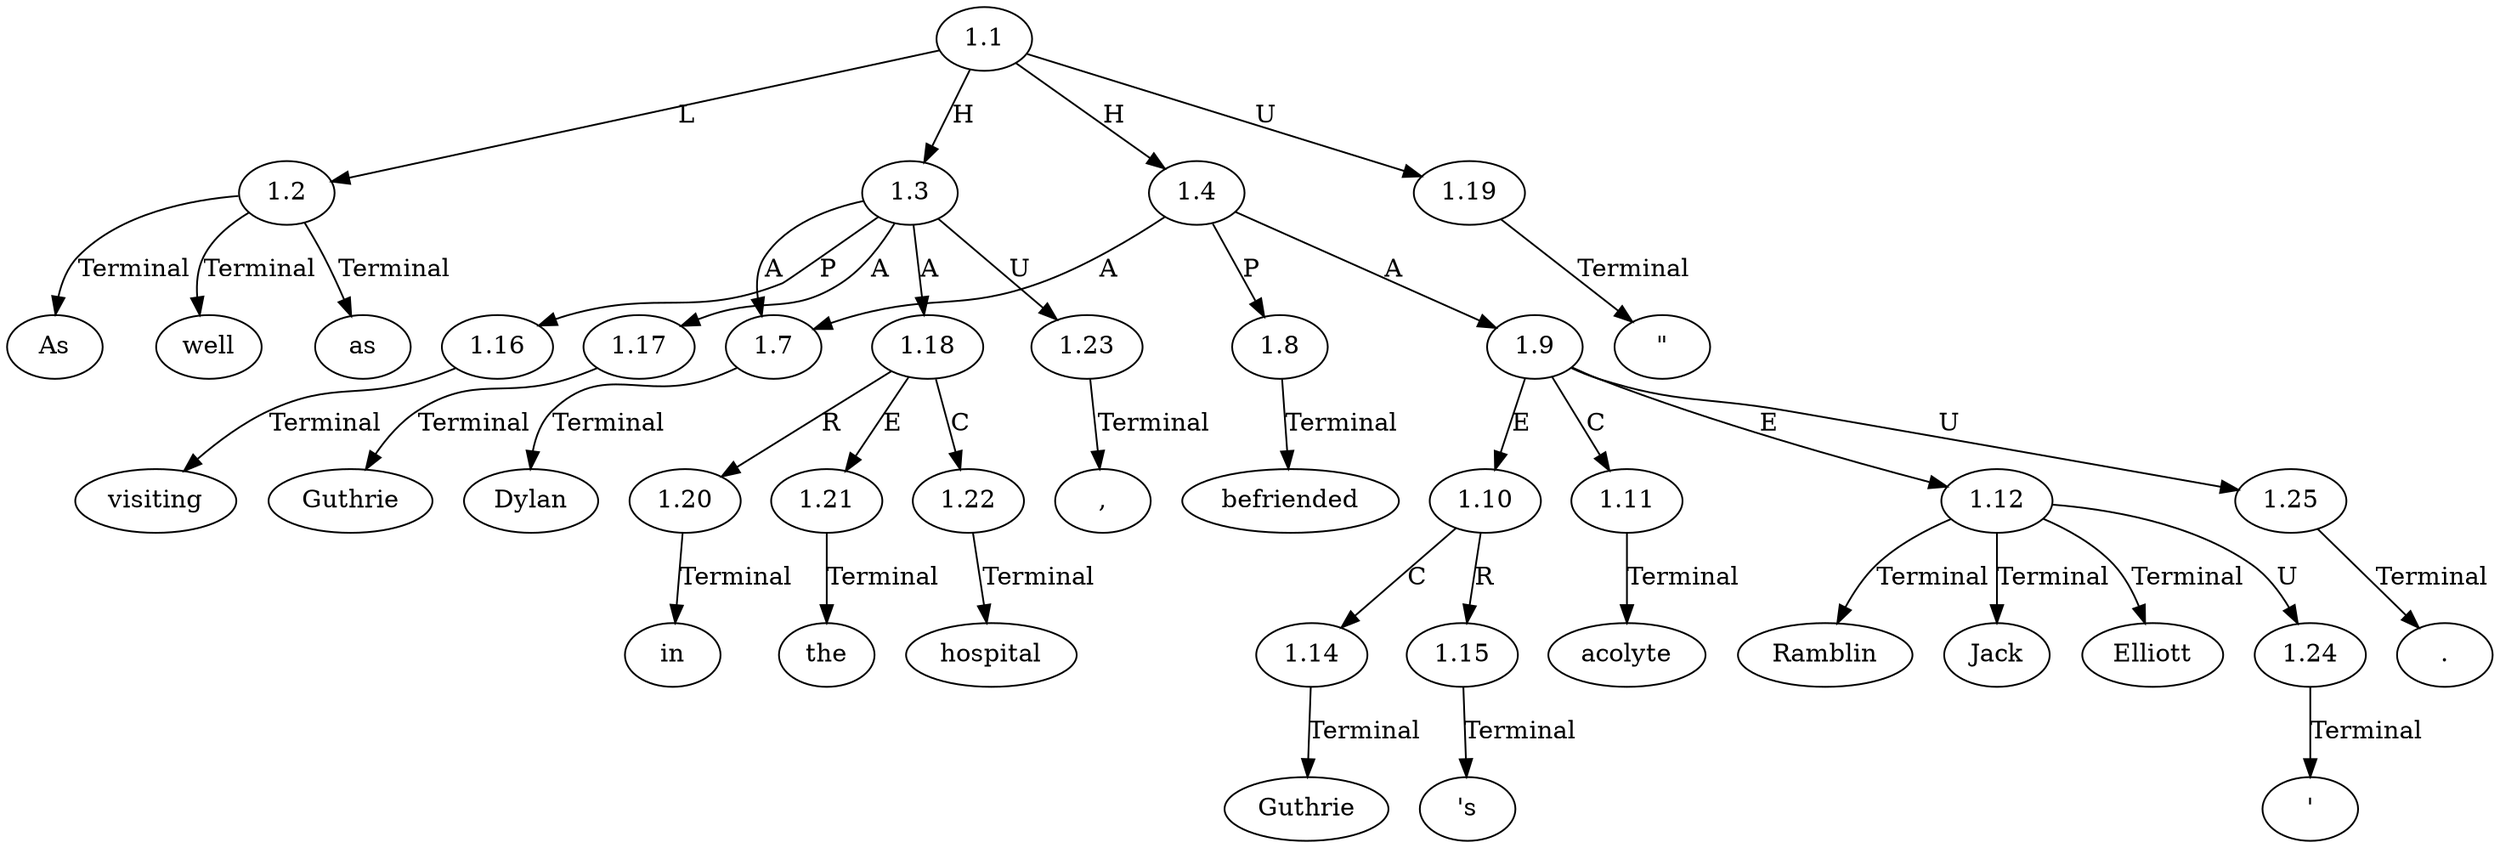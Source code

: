 // Graph
digraph {
	0.1 [label="\"" ordering=out]
	0.10 [label="," ordering=out]
	0.11 [label=Dylan ordering=out]
	0.12 [label=befriended ordering=out]
	0.13 [label=Guthrie ordering=out]
	0.14 [label="'s" ordering=out]
	0.15 [label=acolyte ordering=out]
	0.16 [label=Ramblin ordering=out]
	0.17 [label="'" ordering=out]
	0.18 [label=Jack ordering=out]
	0.19 [label=Elliott ordering=out]
	0.2 [label=As ordering=out]
	0.20 [label="." ordering=out]
	0.3 [label=well ordering=out]
	0.4 [label=as ordering=out]
	0.5 [label=visiting ordering=out]
	0.6 [label=Guthrie ordering=out]
	0.7 [label=in ordering=out]
	0.8 [label=the ordering=out]
	0.9 [label=hospital ordering=out]
	1.1 [label=1.1 ordering=out]
	1.2 [label=1.2 ordering=out]
	1.3 [label=1.3 ordering=out]
	1.4 [label=1.4 ordering=out]
	1.7 [label=1.7 ordering=out]
	1.8 [label=1.8 ordering=out]
	1.9 [label=1.9 ordering=out]
	1.10 [label=1.10 ordering=out]
	1.11 [label=1.11 ordering=out]
	1.12 [label=1.12 ordering=out]
	1.14 [label=1.14 ordering=out]
	1.15 [label=1.15 ordering=out]
	1.16 [label=1.16 ordering=out]
	1.17 [label=1.17 ordering=out]
	1.18 [label=1.18 ordering=out]
	1.19 [label=1.19 ordering=out]
	1.20 [label=1.20 ordering=out]
	1.21 [label=1.21 ordering=out]
	1.22 [label=1.22 ordering=out]
	1.23 [label=1.23 ordering=out]
	1.24 [label=1.24 ordering=out]
	1.25 [label=1.25 ordering=out]
	1.1 -> 1.2 [label=L ordering=out]
	1.1 -> 1.3 [label=H ordering=out]
	1.1 -> 1.4 [label=H ordering=out]
	1.1 -> 1.19 [label=U ordering=out]
	1.2 -> 0.2 [label=Terminal ordering=out]
	1.2 -> 0.3 [label=Terminal ordering=out]
	1.2 -> 0.4 [label=Terminal ordering=out]
	1.3 -> 1.7 [label=A ordering=out]
	1.3 -> 1.16 [label=P ordering=out]
	1.3 -> 1.17 [label=A ordering=out]
	1.3 -> 1.18 [label=A ordering=out]
	1.3 -> 1.23 [label=U ordering=out]
	1.4 -> 1.7 [label=A ordering=out]
	1.4 -> 1.8 [label=P ordering=out]
	1.4 -> 1.9 [label=A ordering=out]
	1.7 -> 0.11 [label=Terminal ordering=out]
	1.8 -> 0.12 [label=Terminal ordering=out]
	1.9 -> 1.10 [label=E ordering=out]
	1.9 -> 1.11 [label=C ordering=out]
	1.9 -> 1.12 [label=E ordering=out]
	1.9 -> 1.25 [label=U ordering=out]
	1.10 -> 1.14 [label=C ordering=out]
	1.10 -> 1.15 [label=R ordering=out]
	1.11 -> 0.15 [label=Terminal ordering=out]
	1.12 -> 0.16 [label=Terminal ordering=out]
	1.12 -> 0.18 [label=Terminal ordering=out]
	1.12 -> 0.19 [label=Terminal ordering=out]
	1.12 -> 1.24 [label=U ordering=out]
	1.14 -> 0.13 [label=Terminal ordering=out]
	1.15 -> 0.14 [label=Terminal ordering=out]
	1.16 -> 0.5 [label=Terminal ordering=out]
	1.17 -> 0.6 [label=Terminal ordering=out]
	1.18 -> 1.20 [label=R ordering=out]
	1.18 -> 1.21 [label=E ordering=out]
	1.18 -> 1.22 [label=C ordering=out]
	1.19 -> 0.1 [label=Terminal ordering=out]
	1.20 -> 0.7 [label=Terminal ordering=out]
	1.21 -> 0.8 [label=Terminal ordering=out]
	1.22 -> 0.9 [label=Terminal ordering=out]
	1.23 -> 0.10 [label=Terminal ordering=out]
	1.24 -> 0.17 [label=Terminal ordering=out]
	1.25 -> 0.20 [label=Terminal ordering=out]
}
